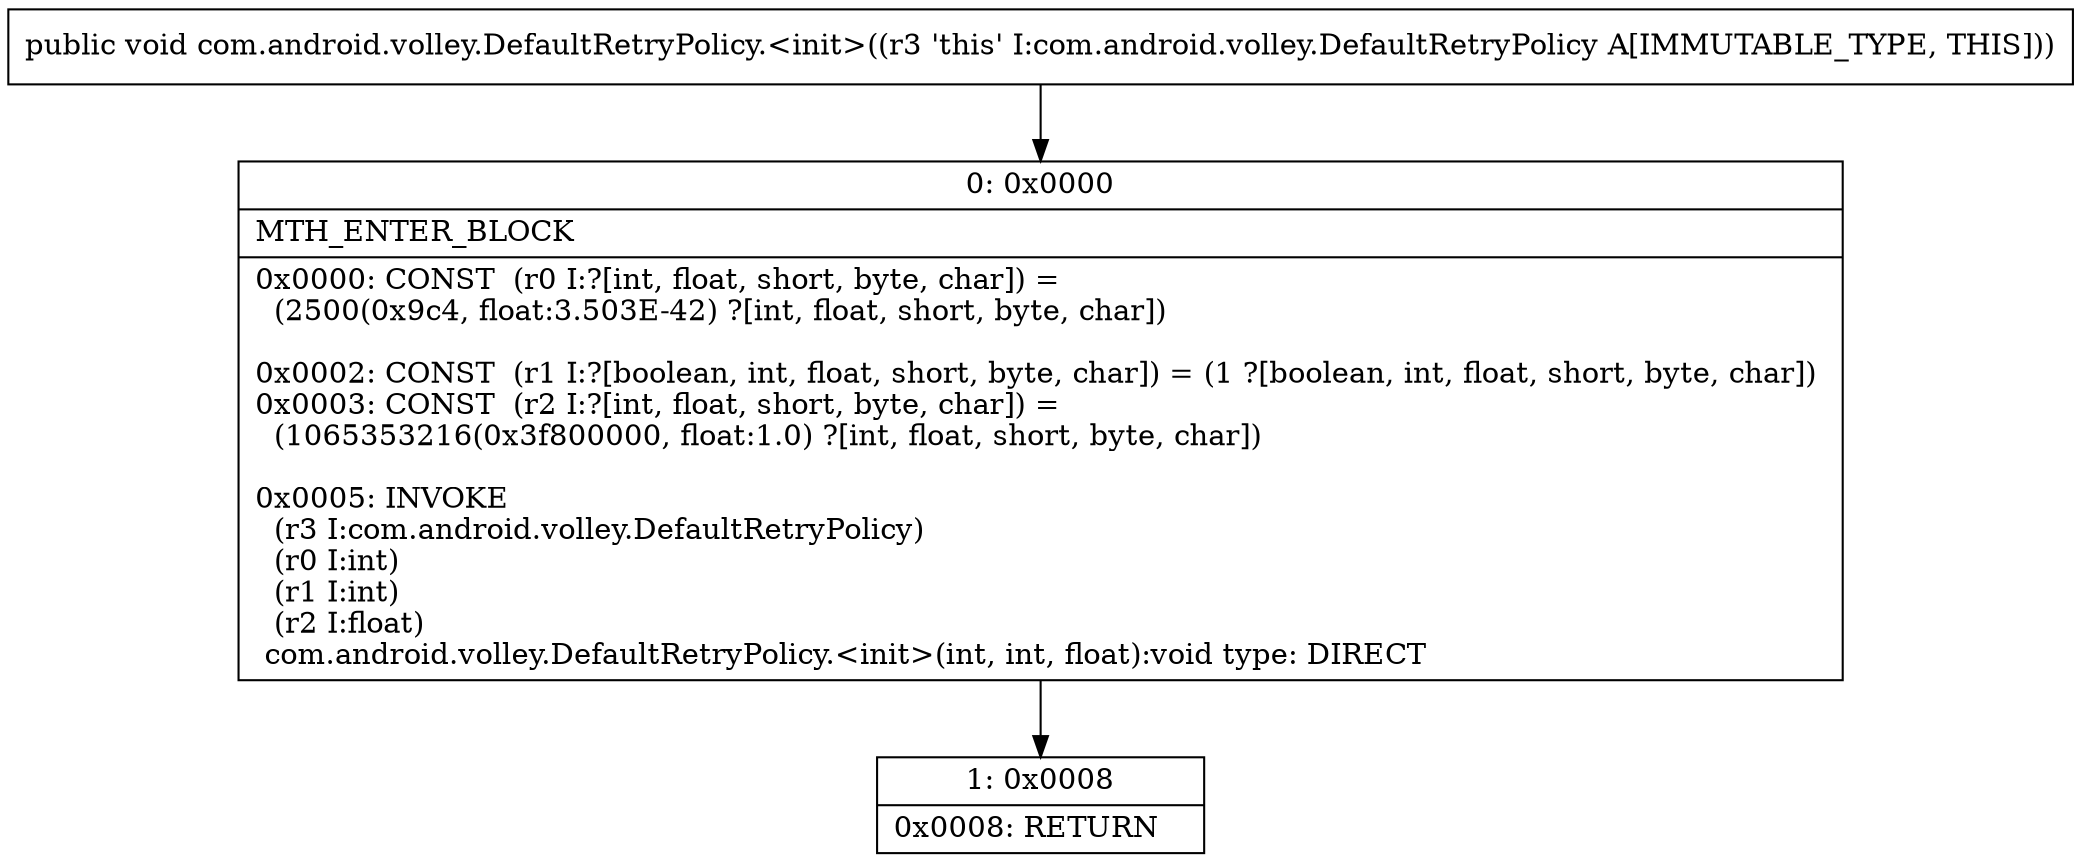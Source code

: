 digraph "CFG forcom.android.volley.DefaultRetryPolicy.\<init\>()V" {
Node_0 [shape=record,label="{0\:\ 0x0000|MTH_ENTER_BLOCK\l|0x0000: CONST  (r0 I:?[int, float, short, byte, char]) = \l  (2500(0x9c4, float:3.503E\-42) ?[int, float, short, byte, char])\l \l0x0002: CONST  (r1 I:?[boolean, int, float, short, byte, char]) = (1 ?[boolean, int, float, short, byte, char]) \l0x0003: CONST  (r2 I:?[int, float, short, byte, char]) = \l  (1065353216(0x3f800000, float:1.0) ?[int, float, short, byte, char])\l \l0x0005: INVOKE  \l  (r3 I:com.android.volley.DefaultRetryPolicy)\l  (r0 I:int)\l  (r1 I:int)\l  (r2 I:float)\l com.android.volley.DefaultRetryPolicy.\<init\>(int, int, float):void type: DIRECT \l}"];
Node_1 [shape=record,label="{1\:\ 0x0008|0x0008: RETURN   \l}"];
MethodNode[shape=record,label="{public void com.android.volley.DefaultRetryPolicy.\<init\>((r3 'this' I:com.android.volley.DefaultRetryPolicy A[IMMUTABLE_TYPE, THIS])) }"];
MethodNode -> Node_0;
Node_0 -> Node_1;
}

